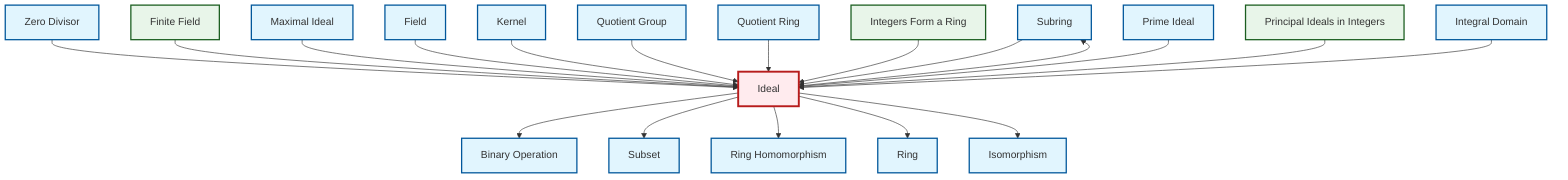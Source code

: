 graph TD
    classDef definition fill:#e1f5fe,stroke:#01579b,stroke-width:2px
    classDef theorem fill:#f3e5f5,stroke:#4a148c,stroke-width:2px
    classDef axiom fill:#fff3e0,stroke:#e65100,stroke-width:2px
    classDef example fill:#e8f5e9,stroke:#1b5e20,stroke-width:2px
    classDef current fill:#ffebee,stroke:#b71c1c,stroke-width:3px
    def-subring["Subring"]:::definition
    def-ideal["Ideal"]:::definition
    def-field["Field"]:::definition
    def-binary-operation["Binary Operation"]:::definition
    def-ring-homomorphism["Ring Homomorphism"]:::definition
    ex-finite-field["Finite Field"]:::example
    def-isomorphism["Isomorphism"]:::definition
    def-subset["Subset"]:::definition
    ex-principal-ideal["Principal Ideals in Integers"]:::example
    def-kernel["Kernel"]:::definition
    def-prime-ideal["Prime Ideal"]:::definition
    def-quotient-group["Quotient Group"]:::definition
    def-zero-divisor["Zero Divisor"]:::definition
    def-quotient-ring["Quotient Ring"]:::definition
    def-ring["Ring"]:::definition
    ex-integers-ring["Integers Form a Ring"]:::example
    def-maximal-ideal["Maximal Ideal"]:::definition
    def-integral-domain["Integral Domain"]:::definition
    def-ideal --> def-binary-operation
    def-zero-divisor --> def-ideal
    ex-finite-field --> def-ideal
    def-ideal --> def-subset
    def-maximal-ideal --> def-ideal
    def-field --> def-ideal
    def-ideal --> def-ring-homomorphism
    def-kernel --> def-ideal
    def-quotient-group --> def-ideal
    def-subring --> def-ideal
    def-quotient-ring --> def-ideal
    ex-integers-ring --> def-ideal
    def-prime-ideal --> def-ideal
    def-ideal --> def-ring
    def-ideal --> def-isomorphism
    ex-principal-ideal --> def-ideal
    def-ideal --> def-subring
    def-integral-domain --> def-ideal
    class def-ideal current